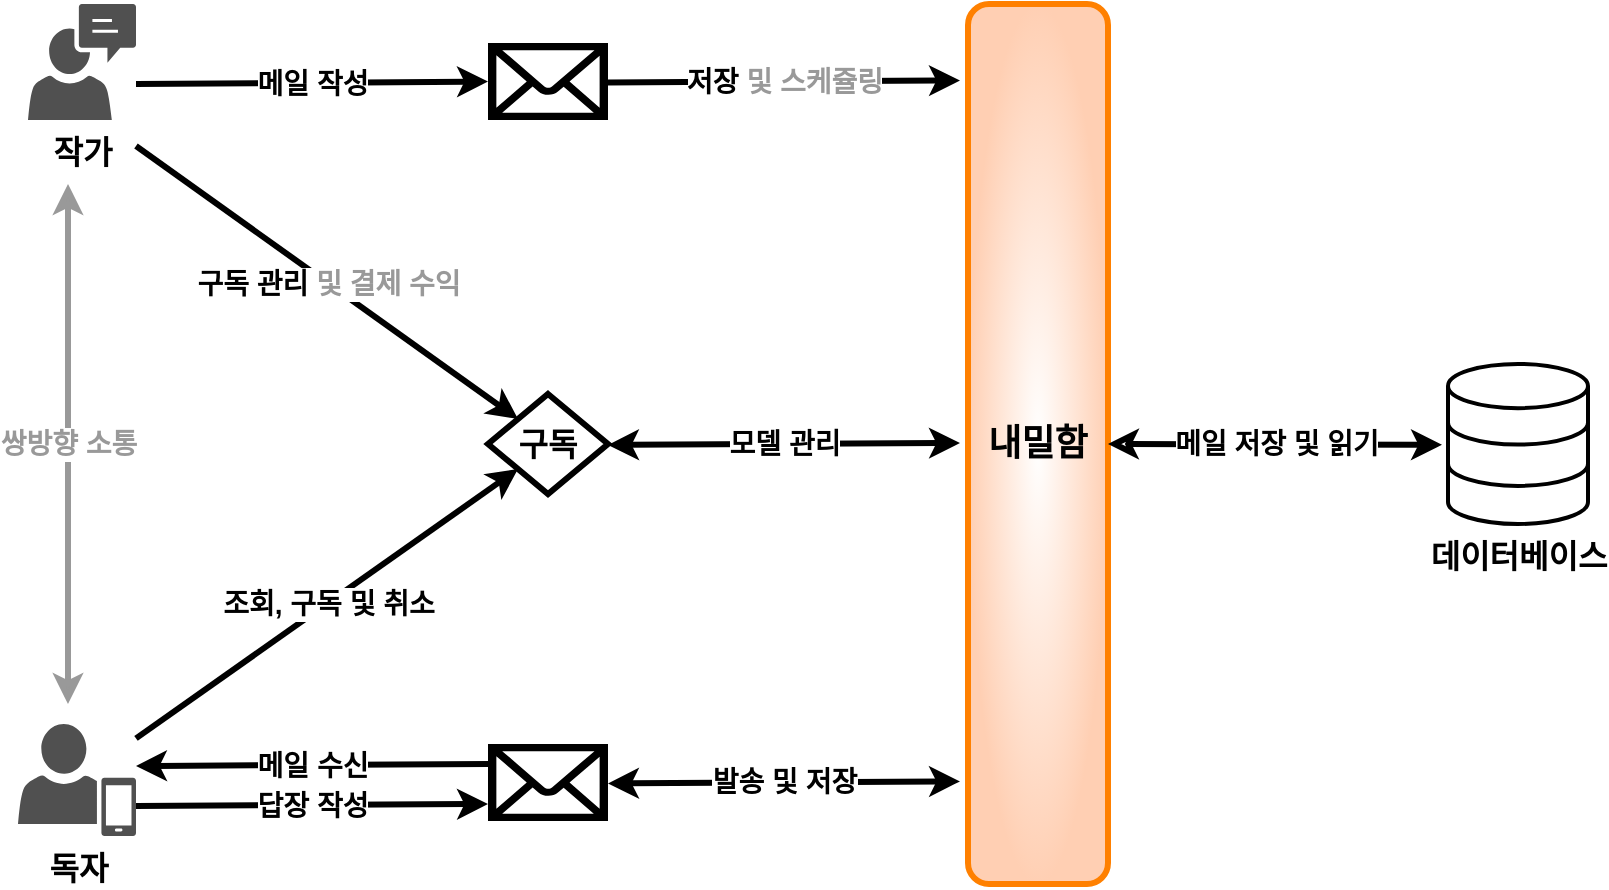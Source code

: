 <mxfile version="22.1.4" type="github">
  <diagram name="페이지-1" id="c59ZvJkLYjni74Y9zitI">
    <mxGraphModel dx="2120" dy="1300" grid="1" gridSize="10" guides="1" tooltips="1" connect="1" arrows="1" fold="1" page="1" pageScale="1" pageWidth="1600" pageHeight="900" math="0" shadow="0">
      <root>
        <mxCell id="0" />
        <mxCell id="1" parent="0" />
        <mxCell id="kChg-eIzCC2hViK7Fw_T-1" value="작가" style="sketch=0;pointerEvents=1;shadow=0;dashed=0;html=1;strokeColor=none;fillColor=#505050;labelPosition=center;verticalLabelPosition=bottom;verticalAlign=top;outlineConnect=0;align=center;shape=mxgraph.office.users.communications;fontSize=16;fontStyle=1" vertex="1" parent="1">
          <mxGeometry x="100" y="80" width="54" height="58" as="geometry" />
        </mxCell>
        <mxCell id="kChg-eIzCC2hViK7Fw_T-2" value="&lt;font style=&quot;font-size: 16px;&quot;&gt;&lt;b&gt;독자&lt;/b&gt;&lt;/font&gt;" style="sketch=0;pointerEvents=1;shadow=0;dashed=0;html=1;strokeColor=none;fillColor=#505050;labelPosition=center;verticalLabelPosition=bottom;verticalAlign=top;outlineConnect=0;align=center;shape=mxgraph.office.users.mobile_user;" vertex="1" parent="1">
          <mxGeometry x="95" y="440" width="59" height="56" as="geometry" />
        </mxCell>
        <mxCell id="kChg-eIzCC2hViK7Fw_T-3" value="" style="shape=mxgraph.signs.tech.mail;html=1;pointerEvents=1;fillColor=#000000;strokeColor=none;verticalLabelPosition=bottom;verticalAlign=top;align=center;" vertex="1" parent="1">
          <mxGeometry x="330" y="99.5" width="60" height="38.5" as="geometry" />
        </mxCell>
        <mxCell id="kChg-eIzCC2hViK7Fw_T-4" value="&lt;b&gt;&lt;font style=&quot;font-size: 18px;&quot;&gt;내밀함&lt;/font&gt;&lt;/b&gt;" style="rounded=1;whiteSpace=wrap;html=1;fillColor=default;strokeWidth=3;strokeColor=#FF8000;gradientColor=#FFCFB3;gradientDirection=radial;" vertex="1" parent="1">
          <mxGeometry x="570" y="80" width="70" height="440" as="geometry" />
        </mxCell>
        <mxCell id="kChg-eIzCC2hViK7Fw_T-5" value="&lt;b&gt;&lt;font style=&quot;font-size: 16px;&quot;&gt;데이터베이스&lt;/font&gt;&lt;/b&gt;" style="html=1;verticalLabelPosition=bottom;align=center;labelBackgroundColor=#ffffff;verticalAlign=top;strokeWidth=2;strokeColor=#000000;shadow=0;dashed=0;shape=mxgraph.ios7.icons.data;" vertex="1" parent="1">
          <mxGeometry x="810" y="260" width="70" height="80" as="geometry" />
        </mxCell>
        <mxCell id="kChg-eIzCC2hViK7Fw_T-6" value="" style="shape=mxgraph.signs.tech.mail;html=1;pointerEvents=1;fillColor=#000000;strokeColor=none;verticalLabelPosition=bottom;verticalAlign=top;align=center;" vertex="1" parent="1">
          <mxGeometry x="330" y="450" width="60" height="38.5" as="geometry" />
        </mxCell>
        <mxCell id="kChg-eIzCC2hViK7Fw_T-8" value="" style="endArrow=classic;html=1;rounded=0;entryX=-0.043;entryY=0.505;entryDx=0;entryDy=0;entryPerimeter=0;strokeWidth=3;startArrow=classic;startFill=0;exitX=1;exitY=0.5;exitDx=0;exitDy=0;" edge="1" parent="1" source="kChg-eIzCC2hViK7Fw_T-4" target="kChg-eIzCC2hViK7Fw_T-5">
          <mxGeometry relative="1" as="geometry">
            <mxPoint x="640" y="289.29" as="sourcePoint" />
            <mxPoint x="740" y="289.29" as="targetPoint" />
          </mxGeometry>
        </mxCell>
        <mxCell id="kChg-eIzCC2hViK7Fw_T-9" value="&lt;b&gt;&lt;font style=&quot;font-size: 14px;&quot;&gt;메일 저장 및 읽기&lt;/font&gt;&lt;/b&gt;" style="edgeLabel;resizable=0;html=1;align=center;verticalAlign=middle;" connectable="0" vertex="1" parent="kChg-eIzCC2hViK7Fw_T-8">
          <mxGeometry relative="1" as="geometry" />
        </mxCell>
        <mxCell id="kChg-eIzCC2hViK7Fw_T-10" value="" style="endArrow=classic;html=1;rounded=0;entryX=0;entryY=0.5;entryDx=0;entryDy=0;entryPerimeter=0;strokeWidth=3;" edge="1" parent="1" target="kChg-eIzCC2hViK7Fw_T-3">
          <mxGeometry relative="1" as="geometry">
            <mxPoint x="154" y="120" as="sourcePoint" />
            <mxPoint x="254" y="120" as="targetPoint" />
          </mxGeometry>
        </mxCell>
        <mxCell id="kChg-eIzCC2hViK7Fw_T-11" value="&lt;b&gt;&lt;font style=&quot;font-size: 14px;&quot;&gt;메일 작성&lt;/font&gt;&lt;/b&gt;" style="edgeLabel;resizable=0;html=1;align=center;verticalAlign=middle;" connectable="0" vertex="1" parent="kChg-eIzCC2hViK7Fw_T-10">
          <mxGeometry relative="1" as="geometry" />
        </mxCell>
        <mxCell id="kChg-eIzCC2hViK7Fw_T-13" value="" style="endArrow=classic;html=1;rounded=0;entryX=0;entryY=0.5;entryDx=0;entryDy=0;entryPerimeter=0;strokeWidth=3;" edge="1" parent="1">
          <mxGeometry relative="1" as="geometry">
            <mxPoint x="154" y="481" as="sourcePoint" />
            <mxPoint x="330" y="480" as="targetPoint" />
          </mxGeometry>
        </mxCell>
        <mxCell id="kChg-eIzCC2hViK7Fw_T-14" value="&lt;b&gt;&lt;font style=&quot;font-size: 14px;&quot;&gt;답장 작성&lt;/font&gt;&lt;/b&gt;" style="edgeLabel;resizable=0;html=1;align=center;verticalAlign=middle;" connectable="0" vertex="1" parent="kChg-eIzCC2hViK7Fw_T-13">
          <mxGeometry relative="1" as="geometry" />
        </mxCell>
        <mxCell id="kChg-eIzCC2hViK7Fw_T-15" value="" style="endArrow=none;html=1;rounded=0;entryX=0;entryY=0.5;entryDx=0;entryDy=0;entryPerimeter=0;strokeWidth=3;endFill=0;startArrow=classic;startFill=1;" edge="1" parent="1">
          <mxGeometry relative="1" as="geometry">
            <mxPoint x="154" y="461" as="sourcePoint" />
            <mxPoint x="330" y="460" as="targetPoint" />
          </mxGeometry>
        </mxCell>
        <mxCell id="kChg-eIzCC2hViK7Fw_T-16" value="&lt;b&gt;&lt;font style=&quot;font-size: 14px;&quot;&gt;메일 수신&lt;/font&gt;&lt;/b&gt;" style="edgeLabel;resizable=0;html=1;align=center;verticalAlign=middle;" connectable="0" vertex="1" parent="kChg-eIzCC2hViK7Fw_T-15">
          <mxGeometry relative="1" as="geometry" />
        </mxCell>
        <mxCell id="kChg-eIzCC2hViK7Fw_T-19" value="" style="endArrow=classic;html=1;rounded=0;strokeWidth=3;startArrow=classic;startFill=1;strokeColor=#999999;" edge="1" parent="1">
          <mxGeometry relative="1" as="geometry">
            <mxPoint x="120" y="430" as="sourcePoint" />
            <mxPoint x="120" y="170" as="targetPoint" />
          </mxGeometry>
        </mxCell>
        <mxCell id="kChg-eIzCC2hViK7Fw_T-20" value="&lt;span style=&quot;font-size: 14px;&quot;&gt;&lt;b&gt;&lt;font color=&quot;#999999&quot;&gt;쌍방향 소통&lt;/font&gt;&lt;/b&gt;&lt;/span&gt;" style="edgeLabel;resizable=0;html=1;align=center;verticalAlign=middle;" connectable="0" vertex="1" parent="kChg-eIzCC2hViK7Fw_T-19">
          <mxGeometry relative="1" as="geometry" />
        </mxCell>
        <mxCell id="kChg-eIzCC2hViK7Fw_T-22" value="" style="endArrow=classic;html=1;rounded=0;entryX=0;entryY=0.5;entryDx=0;entryDy=0;entryPerimeter=0;strokeWidth=3;startArrow=classic;startFill=1;" edge="1" parent="1">
          <mxGeometry relative="1" as="geometry">
            <mxPoint x="390" y="469.69" as="sourcePoint" />
            <mxPoint x="566" y="468.69" as="targetPoint" />
          </mxGeometry>
        </mxCell>
        <mxCell id="kChg-eIzCC2hViK7Fw_T-23" value="&lt;b&gt;&lt;font style=&quot;font-size: 14px;&quot;&gt;발송 및 저장&lt;/font&gt;&lt;/b&gt;" style="edgeLabel;resizable=0;html=1;align=center;verticalAlign=middle;" connectable="0" vertex="1" parent="kChg-eIzCC2hViK7Fw_T-22">
          <mxGeometry relative="1" as="geometry" />
        </mxCell>
        <mxCell id="kChg-eIzCC2hViK7Fw_T-25" value="" style="endArrow=classic;html=1;rounded=0;entryX=0;entryY=0.5;entryDx=0;entryDy=0;entryPerimeter=0;strokeWidth=3;" edge="1" parent="1">
          <mxGeometry relative="1" as="geometry">
            <mxPoint x="390" y="119.22" as="sourcePoint" />
            <mxPoint x="566" y="118.22" as="targetPoint" />
          </mxGeometry>
        </mxCell>
        <mxCell id="kChg-eIzCC2hViK7Fw_T-26" value="&lt;b&gt;&lt;font style=&quot;font-size: 14px;&quot;&gt;저장 &lt;font color=&quot;#999999&quot;&gt;및 스케쥴링&lt;/font&gt;&lt;/font&gt;&lt;/b&gt;" style="edgeLabel;resizable=0;html=1;align=center;verticalAlign=middle;" connectable="0" vertex="1" parent="kChg-eIzCC2hViK7Fw_T-25">
          <mxGeometry relative="1" as="geometry" />
        </mxCell>
        <mxCell id="kChg-eIzCC2hViK7Fw_T-27" value="&lt;b&gt;&lt;font style=&quot;font-size: 16px;&quot;&gt;구독&lt;/font&gt;&lt;/b&gt;" style="shape=rhombus;html=1;dashed=0;whiteSpace=wrap;perimeter=rhombusPerimeter;strokeWidth=3;" vertex="1" parent="1">
          <mxGeometry x="330" y="275" width="60" height="50" as="geometry" />
        </mxCell>
        <mxCell id="kChg-eIzCC2hViK7Fw_T-28" value="" style="endArrow=classic;html=1;rounded=0;entryX=0;entryY=1;entryDx=0;entryDy=0;strokeWidth=3;" edge="1" parent="1" source="kChg-eIzCC2hViK7Fw_T-2" target="kChg-eIzCC2hViK7Fw_T-27">
          <mxGeometry relative="1" as="geometry">
            <mxPoint x="154" y="371" as="sourcePoint" />
            <mxPoint x="330" y="370" as="targetPoint" />
          </mxGeometry>
        </mxCell>
        <mxCell id="kChg-eIzCC2hViK7Fw_T-29" value="&lt;span style=&quot;font-size: 14px;&quot;&gt;&lt;b&gt;조회, 구독 및 취소&lt;/b&gt;&lt;/span&gt;" style="edgeLabel;resizable=0;html=1;align=center;verticalAlign=middle;" connectable="0" vertex="1" parent="kChg-eIzCC2hViK7Fw_T-28">
          <mxGeometry relative="1" as="geometry" />
        </mxCell>
        <mxCell id="kChg-eIzCC2hViK7Fw_T-30" value="" style="endArrow=classic;html=1;rounded=0;entryX=0;entryY=0;entryDx=0;entryDy=0;strokeWidth=3;" edge="1" parent="1" target="kChg-eIzCC2hViK7Fw_T-27">
          <mxGeometry relative="1" as="geometry">
            <mxPoint x="154" y="151" as="sourcePoint" />
            <mxPoint x="330" y="150" as="targetPoint" />
          </mxGeometry>
        </mxCell>
        <mxCell id="kChg-eIzCC2hViK7Fw_T-31" value="&lt;b&gt;&lt;font style=&quot;font-size: 14px;&quot;&gt;구독 관리 &lt;font color=&quot;#999999&quot;&gt;및 결제 수익&lt;/font&gt;&lt;/font&gt;&lt;/b&gt;" style="edgeLabel;resizable=0;html=1;align=center;verticalAlign=middle;" connectable="0" vertex="1" parent="kChg-eIzCC2hViK7Fw_T-30">
          <mxGeometry relative="1" as="geometry" />
        </mxCell>
        <mxCell id="kChg-eIzCC2hViK7Fw_T-32" value="" style="endArrow=classic;html=1;rounded=0;entryX=0;entryY=0.5;entryDx=0;entryDy=0;entryPerimeter=0;strokeWidth=3;startArrow=classic;startFill=1;" edge="1" parent="1">
          <mxGeometry relative="1" as="geometry">
            <mxPoint x="390" y="300.47" as="sourcePoint" />
            <mxPoint x="566" y="299.47" as="targetPoint" />
          </mxGeometry>
        </mxCell>
        <mxCell id="kChg-eIzCC2hViK7Fw_T-33" value="&lt;b&gt;&lt;font style=&quot;font-size: 14px;&quot;&gt;모델 관리&lt;/font&gt;&lt;/b&gt;" style="edgeLabel;resizable=0;html=1;align=center;verticalAlign=middle;" connectable="0" vertex="1" parent="kChg-eIzCC2hViK7Fw_T-32">
          <mxGeometry relative="1" as="geometry" />
        </mxCell>
      </root>
    </mxGraphModel>
  </diagram>
</mxfile>
